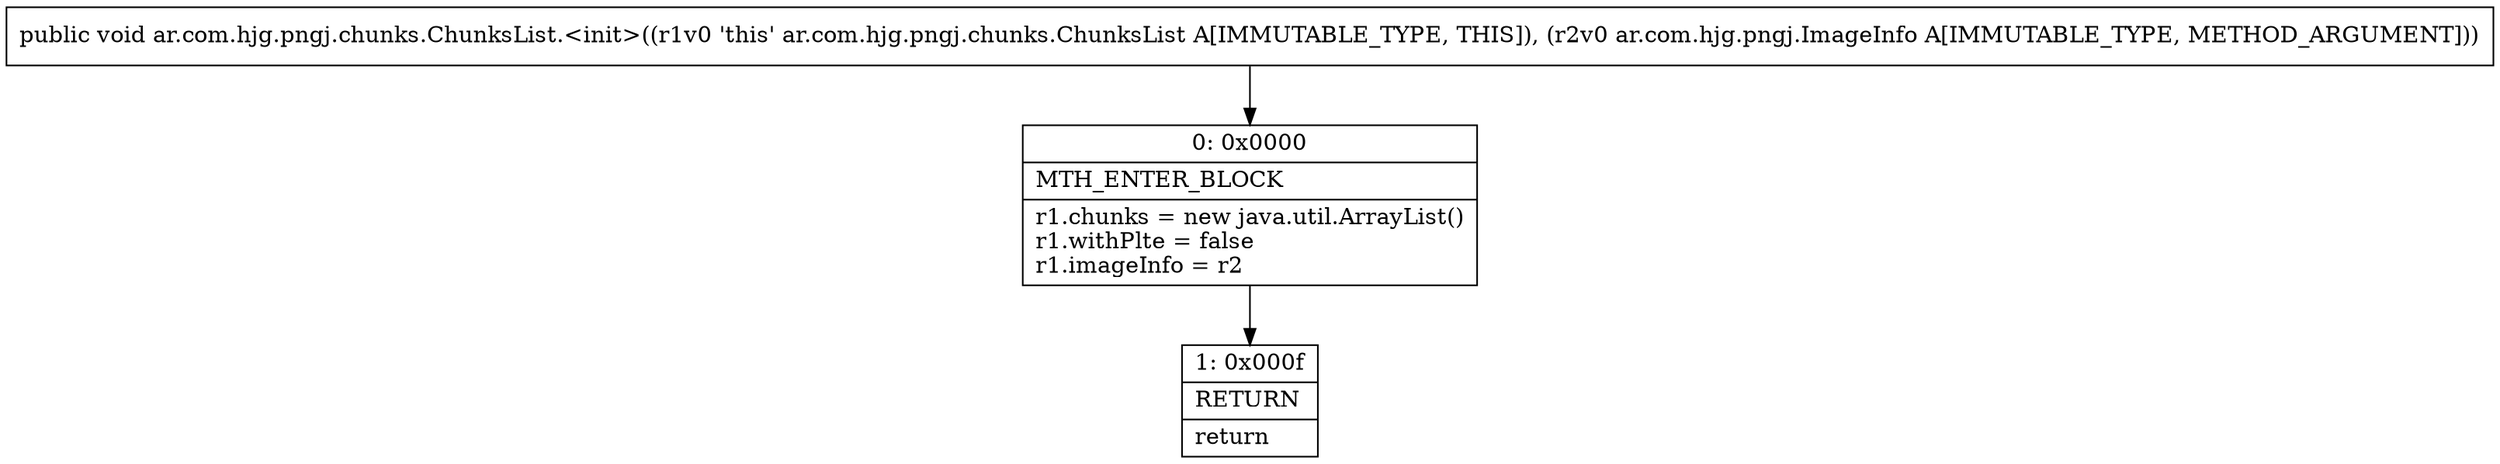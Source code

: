 digraph "CFG forar.com.hjg.pngj.chunks.ChunksList.\<init\>(Lar\/com\/hjg\/pngj\/ImageInfo;)V" {
Node_0 [shape=record,label="{0\:\ 0x0000|MTH_ENTER_BLOCK\l|r1.chunks = new java.util.ArrayList()\lr1.withPlte = false\lr1.imageInfo = r2\l}"];
Node_1 [shape=record,label="{1\:\ 0x000f|RETURN\l|return\l}"];
MethodNode[shape=record,label="{public void ar.com.hjg.pngj.chunks.ChunksList.\<init\>((r1v0 'this' ar.com.hjg.pngj.chunks.ChunksList A[IMMUTABLE_TYPE, THIS]), (r2v0 ar.com.hjg.pngj.ImageInfo A[IMMUTABLE_TYPE, METHOD_ARGUMENT])) }"];
MethodNode -> Node_0;
Node_0 -> Node_1;
}

